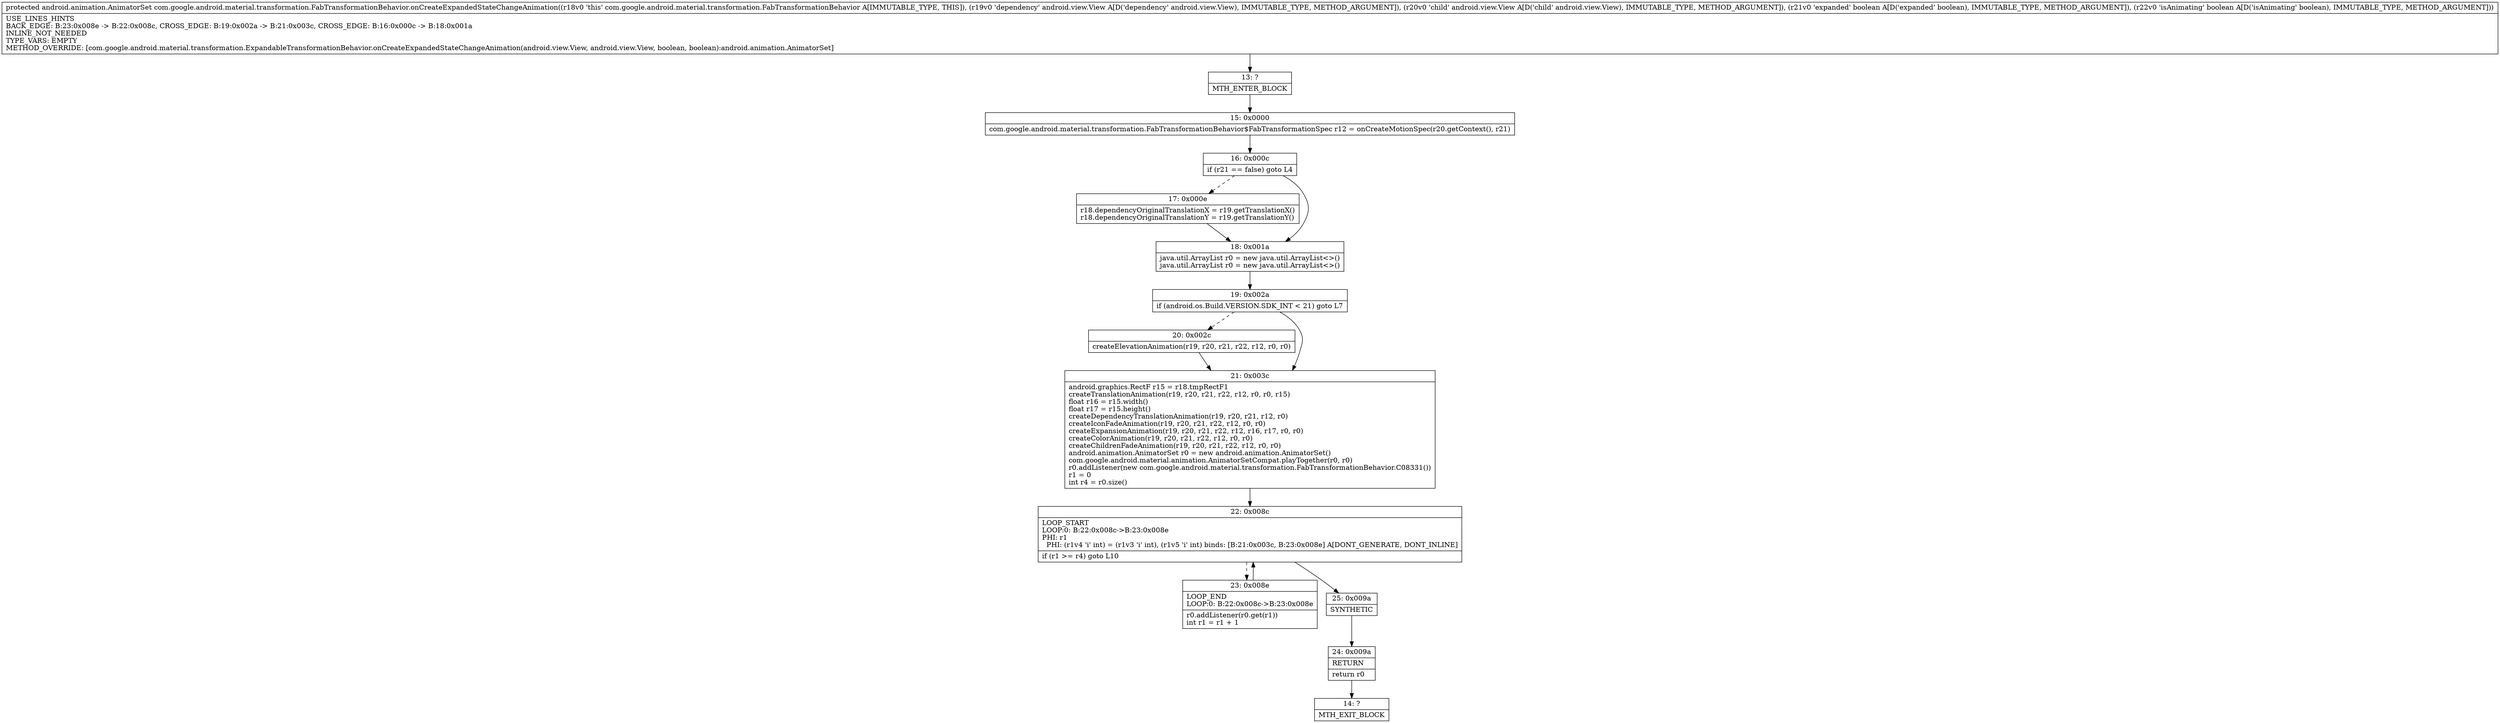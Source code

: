digraph "CFG forcom.google.android.material.transformation.FabTransformationBehavior.onCreateExpandedStateChangeAnimation(Landroid\/view\/View;Landroid\/view\/View;ZZ)Landroid\/animation\/AnimatorSet;" {
Node_13 [shape=record,label="{13\:\ ?|MTH_ENTER_BLOCK\l}"];
Node_15 [shape=record,label="{15\:\ 0x0000|com.google.android.material.transformation.FabTransformationBehavior$FabTransformationSpec r12 = onCreateMotionSpec(r20.getContext(), r21)\l}"];
Node_16 [shape=record,label="{16\:\ 0x000c|if (r21 == false) goto L4\l}"];
Node_17 [shape=record,label="{17\:\ 0x000e|r18.dependencyOriginalTranslationX = r19.getTranslationX()\lr18.dependencyOriginalTranslationY = r19.getTranslationY()\l}"];
Node_18 [shape=record,label="{18\:\ 0x001a|java.util.ArrayList r0 = new java.util.ArrayList\<\>()\ljava.util.ArrayList r0 = new java.util.ArrayList\<\>()\l}"];
Node_19 [shape=record,label="{19\:\ 0x002a|if (android.os.Build.VERSION.SDK_INT \< 21) goto L7\l}"];
Node_20 [shape=record,label="{20\:\ 0x002c|createElevationAnimation(r19, r20, r21, r22, r12, r0, r0)\l}"];
Node_21 [shape=record,label="{21\:\ 0x003c|android.graphics.RectF r15 = r18.tmpRectF1\lcreateTranslationAnimation(r19, r20, r21, r22, r12, r0, r0, r15)\lfloat r16 = r15.width()\lfloat r17 = r15.height()\lcreateDependencyTranslationAnimation(r19, r20, r21, r12, r0)\lcreateIconFadeAnimation(r19, r20, r21, r22, r12, r0, r0)\lcreateExpansionAnimation(r19, r20, r21, r22, r12, r16, r17, r0, r0)\lcreateColorAnimation(r19, r20, r21, r22, r12, r0, r0)\lcreateChildrenFadeAnimation(r19, r20, r21, r22, r12, r0, r0)\landroid.animation.AnimatorSet r0 = new android.animation.AnimatorSet()\lcom.google.android.material.animation.AnimatorSetCompat.playTogether(r0, r0)\lr0.addListener(new com.google.android.material.transformation.FabTransformationBehavior.C08331())\lr1 = 0\lint r4 = r0.size()\l}"];
Node_22 [shape=record,label="{22\:\ 0x008c|LOOP_START\lLOOP:0: B:22:0x008c\-\>B:23:0x008e\lPHI: r1 \l  PHI: (r1v4 'i' int) = (r1v3 'i' int), (r1v5 'i' int) binds: [B:21:0x003c, B:23:0x008e] A[DONT_GENERATE, DONT_INLINE]\l|if (r1 \>= r4) goto L10\l}"];
Node_23 [shape=record,label="{23\:\ 0x008e|LOOP_END\lLOOP:0: B:22:0x008c\-\>B:23:0x008e\l|r0.addListener(r0.get(r1))\lint r1 = r1 + 1\l}"];
Node_25 [shape=record,label="{25\:\ 0x009a|SYNTHETIC\l}"];
Node_24 [shape=record,label="{24\:\ 0x009a|RETURN\l|return r0\l}"];
Node_14 [shape=record,label="{14\:\ ?|MTH_EXIT_BLOCK\l}"];
MethodNode[shape=record,label="{protected android.animation.AnimatorSet com.google.android.material.transformation.FabTransformationBehavior.onCreateExpandedStateChangeAnimation((r18v0 'this' com.google.android.material.transformation.FabTransformationBehavior A[IMMUTABLE_TYPE, THIS]), (r19v0 'dependency' android.view.View A[D('dependency' android.view.View), IMMUTABLE_TYPE, METHOD_ARGUMENT]), (r20v0 'child' android.view.View A[D('child' android.view.View), IMMUTABLE_TYPE, METHOD_ARGUMENT]), (r21v0 'expanded' boolean A[D('expanded' boolean), IMMUTABLE_TYPE, METHOD_ARGUMENT]), (r22v0 'isAnimating' boolean A[D('isAnimating' boolean), IMMUTABLE_TYPE, METHOD_ARGUMENT]))  | USE_LINES_HINTS\lBACK_EDGE: B:23:0x008e \-\> B:22:0x008c, CROSS_EDGE: B:19:0x002a \-\> B:21:0x003c, CROSS_EDGE: B:16:0x000c \-\> B:18:0x001a\lINLINE_NOT_NEEDED\lTYPE_VARS: EMPTY\lMETHOD_OVERRIDE: [com.google.android.material.transformation.ExpandableTransformationBehavior.onCreateExpandedStateChangeAnimation(android.view.View, android.view.View, boolean, boolean):android.animation.AnimatorSet]\l}"];
MethodNode -> Node_13;Node_13 -> Node_15;
Node_15 -> Node_16;
Node_16 -> Node_17[style=dashed];
Node_16 -> Node_18;
Node_17 -> Node_18;
Node_18 -> Node_19;
Node_19 -> Node_20[style=dashed];
Node_19 -> Node_21;
Node_20 -> Node_21;
Node_21 -> Node_22;
Node_22 -> Node_23[style=dashed];
Node_22 -> Node_25;
Node_23 -> Node_22;
Node_25 -> Node_24;
Node_24 -> Node_14;
}


